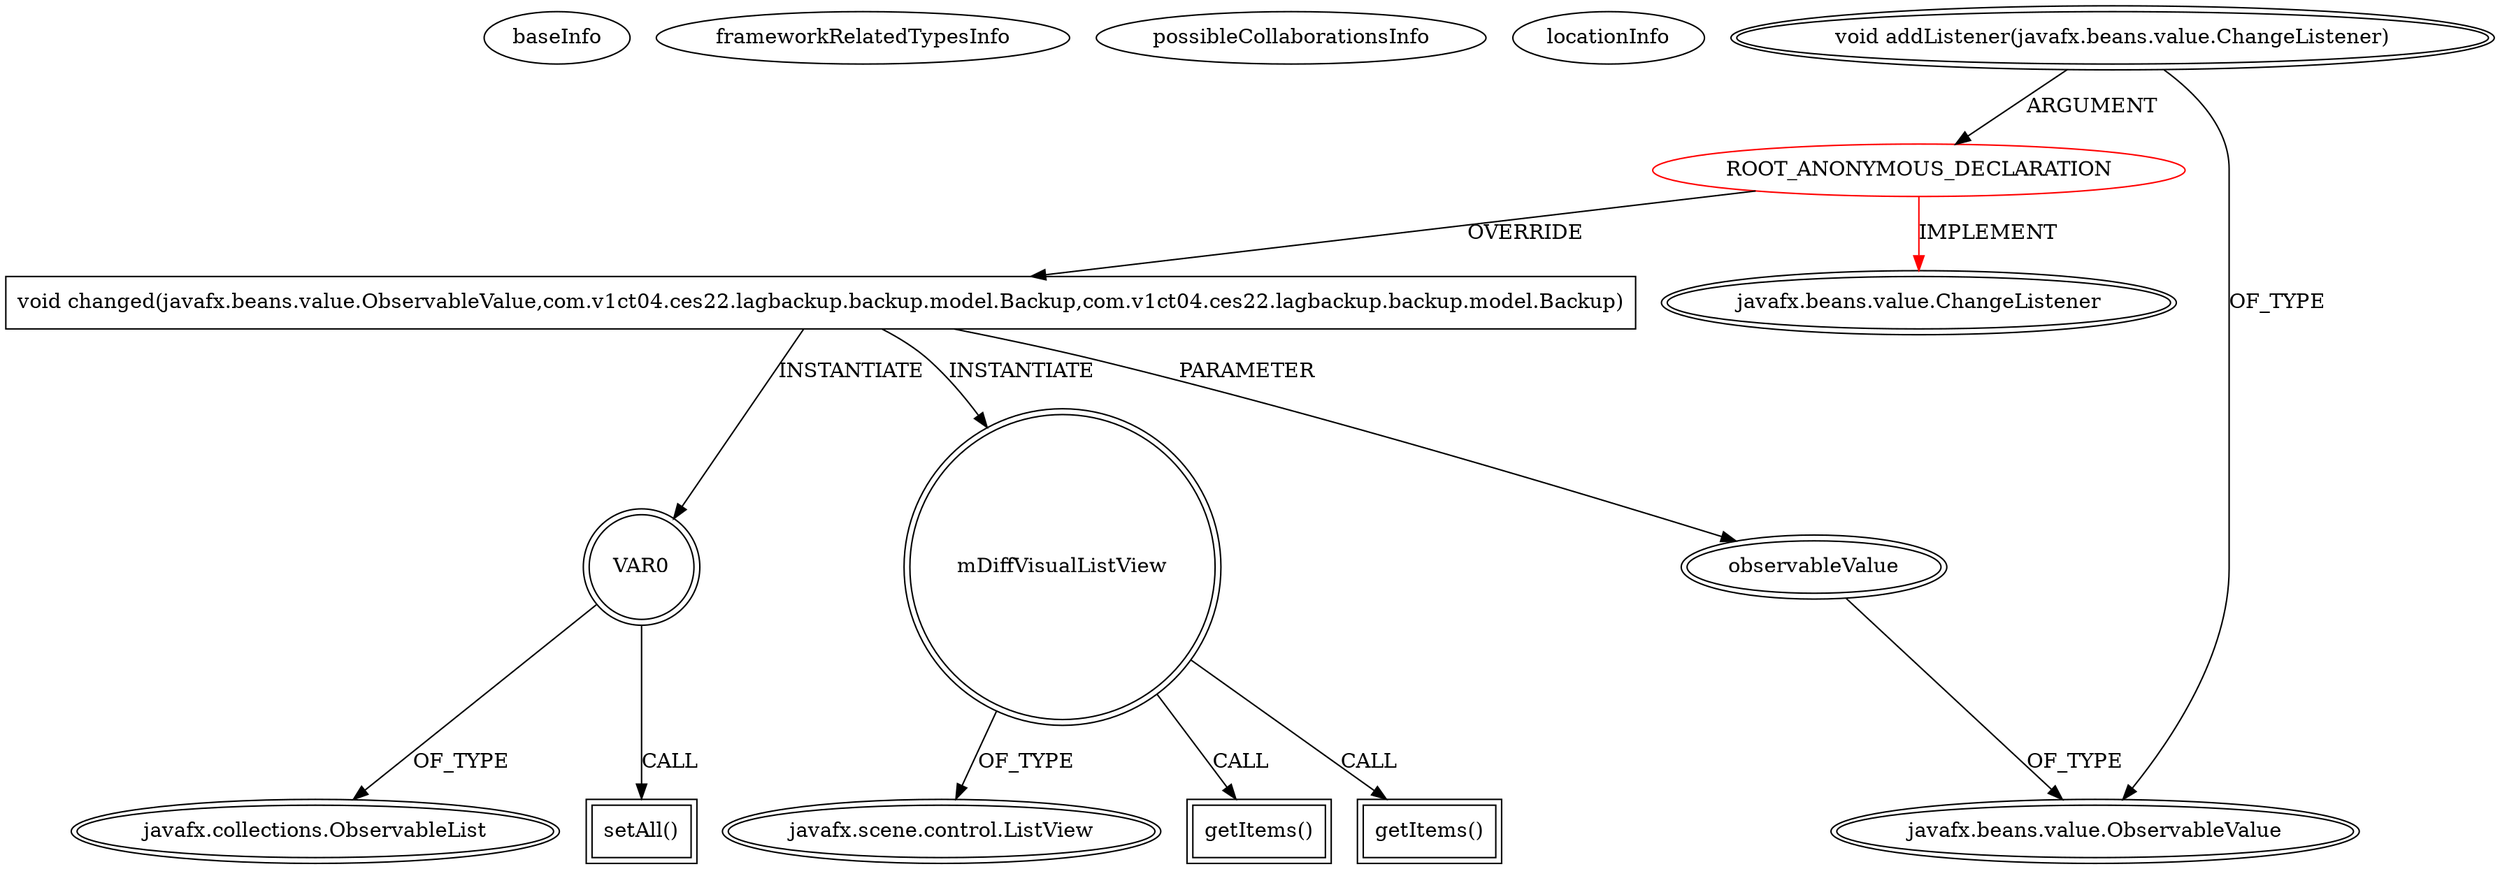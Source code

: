 digraph {
baseInfo[graphId=4637,category="extension_graph",isAnonymous=true,possibleRelation=false]
frameworkRelatedTypesInfo[0="javafx.beans.value.ChangeListener"]
possibleCollaborationsInfo[]
locationInfo[projectName="v1ct04-lagbackup",filePath="/v1ct04-lagbackup/lagbackup-master/src/com/v1ct04/ces22/lagbackup/view/main/controllers/VisualizeTabController.java",contextSignature="void initialize(java.net.URL,java.util.ResourceBundle)",graphId="4637"]
0[label="ROOT_ANONYMOUS_DECLARATION",vertexType="ROOT_ANONYMOUS_DECLARATION",isFrameworkType=false,color=red]
1[label="javafx.beans.value.ChangeListener",vertexType="FRAMEWORK_INTERFACE_TYPE",isFrameworkType=true,peripheries=2]
2[label="void addListener(javafx.beans.value.ChangeListener)",vertexType="OUTSIDE_CALL",isFrameworkType=true,peripheries=2]
3[label="javafx.beans.value.ObservableValue",vertexType="FRAMEWORK_INTERFACE_TYPE",isFrameworkType=true,peripheries=2]
4[label="void changed(javafx.beans.value.ObservableValue,com.v1ct04.ces22.lagbackup.backup.model.Backup,com.v1ct04.ces22.lagbackup.backup.model.Backup)",vertexType="OVERRIDING_METHOD_DECLARATION",isFrameworkType=false,shape=box]
5[label="observableValue",vertexType="PARAMETER_DECLARATION",isFrameworkType=true,peripheries=2]
7[label="VAR0",vertexType="VARIABLE_EXPRESION",isFrameworkType=true,peripheries=2,shape=circle]
9[label="javafx.collections.ObservableList",vertexType="FRAMEWORK_INTERFACE_TYPE",isFrameworkType=true,peripheries=2]
8[label="setAll()",vertexType="INSIDE_CALL",isFrameworkType=true,peripheries=2,shape=box]
10[label="mDiffVisualListView",vertexType="VARIABLE_EXPRESION",isFrameworkType=true,peripheries=2,shape=circle]
12[label="javafx.scene.control.ListView",vertexType="FRAMEWORK_CLASS_TYPE",isFrameworkType=true,peripheries=2]
11[label="getItems()",vertexType="INSIDE_CALL",isFrameworkType=true,peripheries=2,shape=box]
14[label="getItems()",vertexType="INSIDE_CALL",isFrameworkType=true,peripheries=2,shape=box]
0->1[label="IMPLEMENT",color=red]
2->0[label="ARGUMENT"]
2->3[label="OF_TYPE"]
0->4[label="OVERRIDE"]
5->3[label="OF_TYPE"]
4->5[label="PARAMETER"]
4->7[label="INSTANTIATE"]
7->9[label="OF_TYPE"]
7->8[label="CALL"]
4->10[label="INSTANTIATE"]
10->12[label="OF_TYPE"]
10->11[label="CALL"]
10->14[label="CALL"]
}
